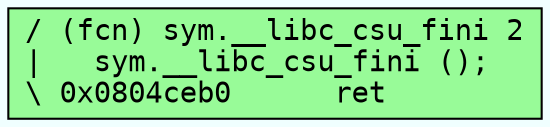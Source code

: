 digraph code {
	graph [bgcolor=azure fontsize=8 fontname="Courier" splines="ortho"];
	node [fillcolor=gray style=filled shape=box];
	edge [arrowhead="normal"];
	"0x0804ceb0" [URL="sym.__libc_csu_fini/0x0804ceb0", fillcolor="palegreen",color="black", fontname="Courier",label="/ (fcn) sym.__libc_csu_fini 2\l|   sym.__libc_csu_fini ();\l\\ 0x0804ceb0      ret\l"]
}
